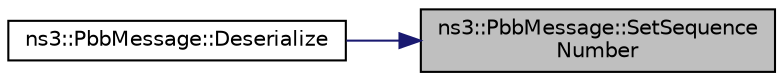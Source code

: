 digraph "ns3::PbbMessage::SetSequenceNumber"
{
 // LATEX_PDF_SIZE
  edge [fontname="Helvetica",fontsize="10",labelfontname="Helvetica",labelfontsize="10"];
  node [fontname="Helvetica",fontsize="10",shape=record];
  rankdir="RL";
  Node1 [label="ns3::PbbMessage::SetSequence\lNumber",height=0.2,width=0.4,color="black", fillcolor="grey75", style="filled", fontcolor="black",tooltip="Sets the sequence number of this message."];
  Node1 -> Node2 [dir="back",color="midnightblue",fontsize="10",style="solid",fontname="Helvetica"];
  Node2 [label="ns3::PbbMessage::Deserialize",height=0.2,width=0.4,color="black", fillcolor="white", style="filled",URL="$classns3_1_1_pbb_message.html#a3944565e6d2d90e063fcc30287e941d8",tooltip="Deserializes a message from the specified buffer."];
}
